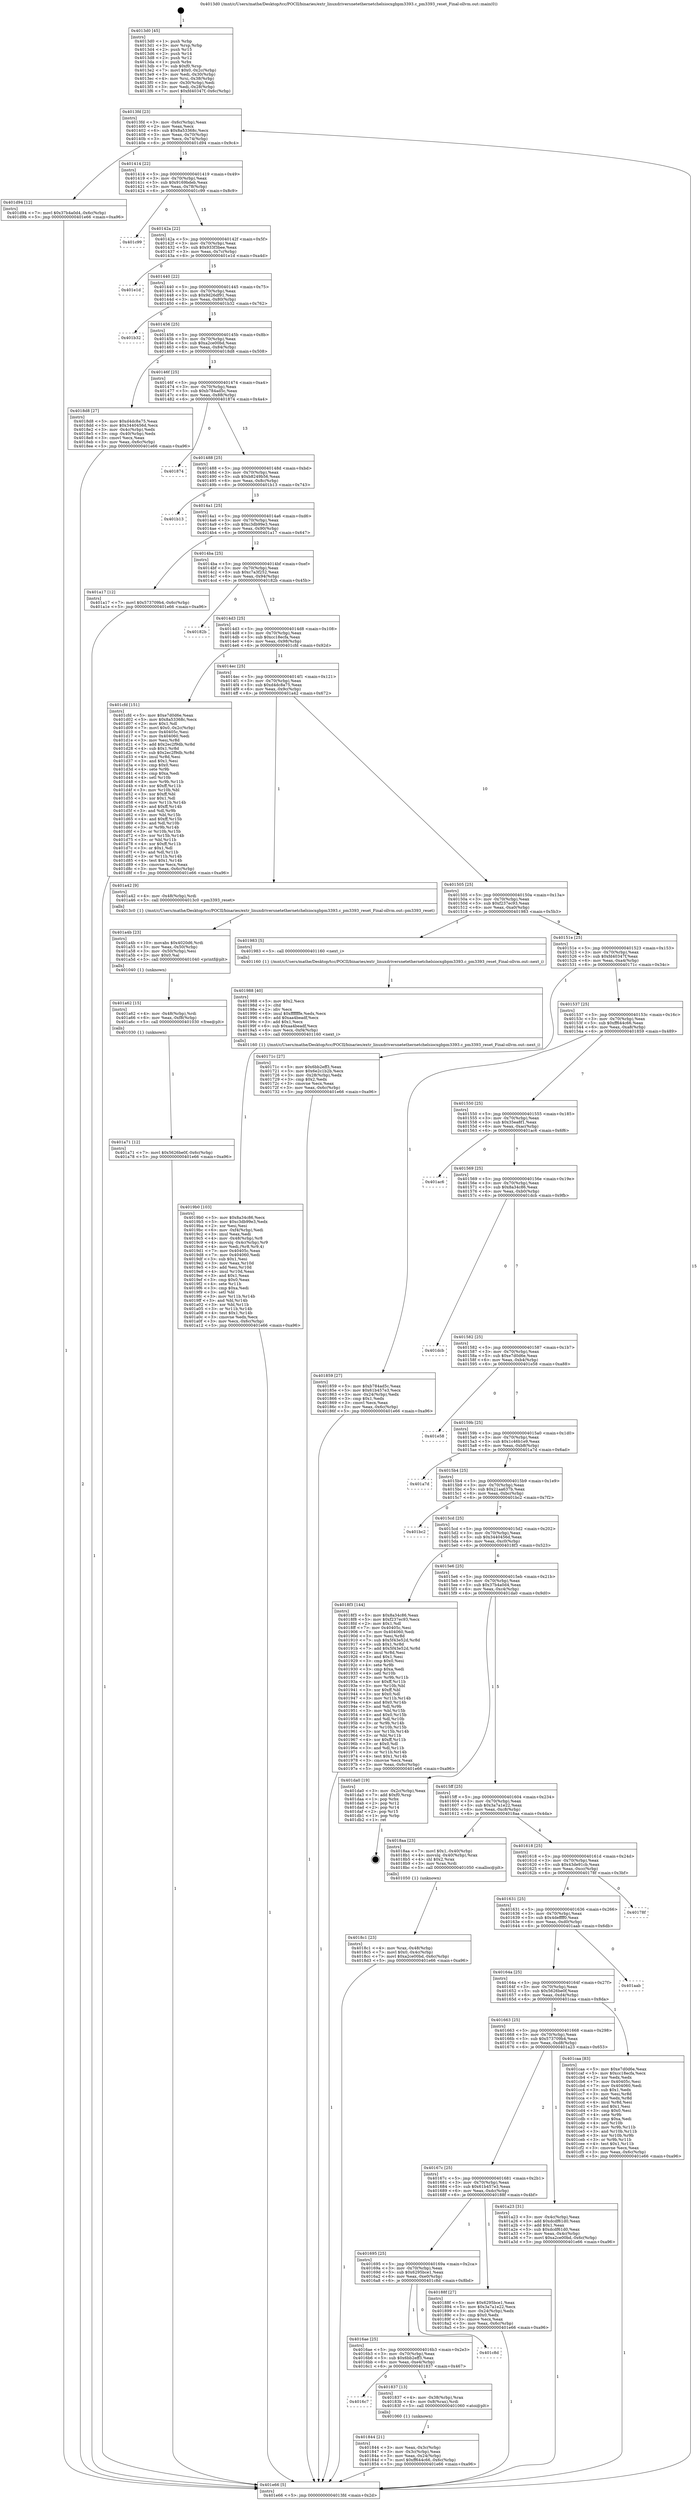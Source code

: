 digraph "0x4013d0" {
  label = "0x4013d0 (/mnt/c/Users/mathe/Desktop/tcc/POCII/binaries/extr_linuxdriversnetethernetchelsiocxgbpm3393.c_pm3393_reset_Final-ollvm.out::main(0))"
  labelloc = "t"
  node[shape=record]

  Entry [label="",width=0.3,height=0.3,shape=circle,fillcolor=black,style=filled]
  "0x4013fd" [label="{
     0x4013fd [23]\l
     | [instrs]\l
     &nbsp;&nbsp;0x4013fd \<+3\>: mov -0x6c(%rbp),%eax\l
     &nbsp;&nbsp;0x401400 \<+2\>: mov %eax,%ecx\l
     &nbsp;&nbsp;0x401402 \<+6\>: sub $0x8a53368c,%ecx\l
     &nbsp;&nbsp;0x401408 \<+3\>: mov %eax,-0x70(%rbp)\l
     &nbsp;&nbsp;0x40140b \<+3\>: mov %ecx,-0x74(%rbp)\l
     &nbsp;&nbsp;0x40140e \<+6\>: je 0000000000401d94 \<main+0x9c4\>\l
  }"]
  "0x401d94" [label="{
     0x401d94 [12]\l
     | [instrs]\l
     &nbsp;&nbsp;0x401d94 \<+7\>: movl $0x37b4a0d4,-0x6c(%rbp)\l
     &nbsp;&nbsp;0x401d9b \<+5\>: jmp 0000000000401e66 \<main+0xa96\>\l
  }"]
  "0x401414" [label="{
     0x401414 [22]\l
     | [instrs]\l
     &nbsp;&nbsp;0x401414 \<+5\>: jmp 0000000000401419 \<main+0x49\>\l
     &nbsp;&nbsp;0x401419 \<+3\>: mov -0x70(%rbp),%eax\l
     &nbsp;&nbsp;0x40141c \<+5\>: sub $0x9169bdeb,%eax\l
     &nbsp;&nbsp;0x401421 \<+3\>: mov %eax,-0x78(%rbp)\l
     &nbsp;&nbsp;0x401424 \<+6\>: je 0000000000401c99 \<main+0x8c9\>\l
  }"]
  Exit [label="",width=0.3,height=0.3,shape=circle,fillcolor=black,style=filled,peripheries=2]
  "0x401c99" [label="{
     0x401c99\l
  }", style=dashed]
  "0x40142a" [label="{
     0x40142a [22]\l
     | [instrs]\l
     &nbsp;&nbsp;0x40142a \<+5\>: jmp 000000000040142f \<main+0x5f\>\l
     &nbsp;&nbsp;0x40142f \<+3\>: mov -0x70(%rbp),%eax\l
     &nbsp;&nbsp;0x401432 \<+5\>: sub $0x933f3bee,%eax\l
     &nbsp;&nbsp;0x401437 \<+3\>: mov %eax,-0x7c(%rbp)\l
     &nbsp;&nbsp;0x40143a \<+6\>: je 0000000000401e1d \<main+0xa4d\>\l
  }"]
  "0x401a71" [label="{
     0x401a71 [12]\l
     | [instrs]\l
     &nbsp;&nbsp;0x401a71 \<+7\>: movl $0x5626be0f,-0x6c(%rbp)\l
     &nbsp;&nbsp;0x401a78 \<+5\>: jmp 0000000000401e66 \<main+0xa96\>\l
  }"]
  "0x401e1d" [label="{
     0x401e1d\l
  }", style=dashed]
  "0x401440" [label="{
     0x401440 [22]\l
     | [instrs]\l
     &nbsp;&nbsp;0x401440 \<+5\>: jmp 0000000000401445 \<main+0x75\>\l
     &nbsp;&nbsp;0x401445 \<+3\>: mov -0x70(%rbp),%eax\l
     &nbsp;&nbsp;0x401448 \<+5\>: sub $0x9d26df91,%eax\l
     &nbsp;&nbsp;0x40144d \<+3\>: mov %eax,-0x80(%rbp)\l
     &nbsp;&nbsp;0x401450 \<+6\>: je 0000000000401b32 \<main+0x762\>\l
  }"]
  "0x401a62" [label="{
     0x401a62 [15]\l
     | [instrs]\l
     &nbsp;&nbsp;0x401a62 \<+4\>: mov -0x48(%rbp),%rdi\l
     &nbsp;&nbsp;0x401a66 \<+6\>: mov %eax,-0xf8(%rbp)\l
     &nbsp;&nbsp;0x401a6c \<+5\>: call 0000000000401030 \<free@plt\>\l
     | [calls]\l
     &nbsp;&nbsp;0x401030 \{1\} (unknown)\l
  }"]
  "0x401b32" [label="{
     0x401b32\l
  }", style=dashed]
  "0x401456" [label="{
     0x401456 [25]\l
     | [instrs]\l
     &nbsp;&nbsp;0x401456 \<+5\>: jmp 000000000040145b \<main+0x8b\>\l
     &nbsp;&nbsp;0x40145b \<+3\>: mov -0x70(%rbp),%eax\l
     &nbsp;&nbsp;0x40145e \<+5\>: sub $0xa2ce00bd,%eax\l
     &nbsp;&nbsp;0x401463 \<+6\>: mov %eax,-0x84(%rbp)\l
     &nbsp;&nbsp;0x401469 \<+6\>: je 00000000004018d8 \<main+0x508\>\l
  }"]
  "0x401a4b" [label="{
     0x401a4b [23]\l
     | [instrs]\l
     &nbsp;&nbsp;0x401a4b \<+10\>: movabs $0x4020d6,%rdi\l
     &nbsp;&nbsp;0x401a55 \<+3\>: mov %eax,-0x50(%rbp)\l
     &nbsp;&nbsp;0x401a58 \<+3\>: mov -0x50(%rbp),%esi\l
     &nbsp;&nbsp;0x401a5b \<+2\>: mov $0x0,%al\l
     &nbsp;&nbsp;0x401a5d \<+5\>: call 0000000000401040 \<printf@plt\>\l
     | [calls]\l
     &nbsp;&nbsp;0x401040 \{1\} (unknown)\l
  }"]
  "0x4018d8" [label="{
     0x4018d8 [27]\l
     | [instrs]\l
     &nbsp;&nbsp;0x4018d8 \<+5\>: mov $0xd4dc8a75,%eax\l
     &nbsp;&nbsp;0x4018dd \<+5\>: mov $0x3440456d,%ecx\l
     &nbsp;&nbsp;0x4018e2 \<+3\>: mov -0x4c(%rbp),%edx\l
     &nbsp;&nbsp;0x4018e5 \<+3\>: cmp -0x40(%rbp),%edx\l
     &nbsp;&nbsp;0x4018e8 \<+3\>: cmovl %ecx,%eax\l
     &nbsp;&nbsp;0x4018eb \<+3\>: mov %eax,-0x6c(%rbp)\l
     &nbsp;&nbsp;0x4018ee \<+5\>: jmp 0000000000401e66 \<main+0xa96\>\l
  }"]
  "0x40146f" [label="{
     0x40146f [25]\l
     | [instrs]\l
     &nbsp;&nbsp;0x40146f \<+5\>: jmp 0000000000401474 \<main+0xa4\>\l
     &nbsp;&nbsp;0x401474 \<+3\>: mov -0x70(%rbp),%eax\l
     &nbsp;&nbsp;0x401477 \<+5\>: sub $0xb784ad5c,%eax\l
     &nbsp;&nbsp;0x40147c \<+6\>: mov %eax,-0x88(%rbp)\l
     &nbsp;&nbsp;0x401482 \<+6\>: je 0000000000401874 \<main+0x4a4\>\l
  }"]
  "0x4019b0" [label="{
     0x4019b0 [103]\l
     | [instrs]\l
     &nbsp;&nbsp;0x4019b0 \<+5\>: mov $0x8a34c86,%ecx\l
     &nbsp;&nbsp;0x4019b5 \<+5\>: mov $0xc3db99e3,%edx\l
     &nbsp;&nbsp;0x4019ba \<+2\>: xor %esi,%esi\l
     &nbsp;&nbsp;0x4019bc \<+6\>: mov -0xf4(%rbp),%edi\l
     &nbsp;&nbsp;0x4019c2 \<+3\>: imul %eax,%edi\l
     &nbsp;&nbsp;0x4019c5 \<+4\>: mov -0x48(%rbp),%r8\l
     &nbsp;&nbsp;0x4019c9 \<+4\>: movslq -0x4c(%rbp),%r9\l
     &nbsp;&nbsp;0x4019cd \<+4\>: mov %edi,(%r8,%r9,4)\l
     &nbsp;&nbsp;0x4019d1 \<+7\>: mov 0x40405c,%eax\l
     &nbsp;&nbsp;0x4019d8 \<+7\>: mov 0x404060,%edi\l
     &nbsp;&nbsp;0x4019df \<+3\>: sub $0x1,%esi\l
     &nbsp;&nbsp;0x4019e2 \<+3\>: mov %eax,%r10d\l
     &nbsp;&nbsp;0x4019e5 \<+3\>: add %esi,%r10d\l
     &nbsp;&nbsp;0x4019e8 \<+4\>: imul %r10d,%eax\l
     &nbsp;&nbsp;0x4019ec \<+3\>: and $0x1,%eax\l
     &nbsp;&nbsp;0x4019ef \<+3\>: cmp $0x0,%eax\l
     &nbsp;&nbsp;0x4019f2 \<+4\>: sete %r11b\l
     &nbsp;&nbsp;0x4019f6 \<+3\>: cmp $0xa,%edi\l
     &nbsp;&nbsp;0x4019f9 \<+3\>: setl %bl\l
     &nbsp;&nbsp;0x4019fc \<+3\>: mov %r11b,%r14b\l
     &nbsp;&nbsp;0x4019ff \<+3\>: and %bl,%r14b\l
     &nbsp;&nbsp;0x401a02 \<+3\>: xor %bl,%r11b\l
     &nbsp;&nbsp;0x401a05 \<+3\>: or %r11b,%r14b\l
     &nbsp;&nbsp;0x401a08 \<+4\>: test $0x1,%r14b\l
     &nbsp;&nbsp;0x401a0c \<+3\>: cmovne %edx,%ecx\l
     &nbsp;&nbsp;0x401a0f \<+3\>: mov %ecx,-0x6c(%rbp)\l
     &nbsp;&nbsp;0x401a12 \<+5\>: jmp 0000000000401e66 \<main+0xa96\>\l
  }"]
  "0x401874" [label="{
     0x401874\l
  }", style=dashed]
  "0x401488" [label="{
     0x401488 [25]\l
     | [instrs]\l
     &nbsp;&nbsp;0x401488 \<+5\>: jmp 000000000040148d \<main+0xbd\>\l
     &nbsp;&nbsp;0x40148d \<+3\>: mov -0x70(%rbp),%eax\l
     &nbsp;&nbsp;0x401490 \<+5\>: sub $0xb8249b56,%eax\l
     &nbsp;&nbsp;0x401495 \<+6\>: mov %eax,-0x8c(%rbp)\l
     &nbsp;&nbsp;0x40149b \<+6\>: je 0000000000401b13 \<main+0x743\>\l
  }"]
  "0x401988" [label="{
     0x401988 [40]\l
     | [instrs]\l
     &nbsp;&nbsp;0x401988 \<+5\>: mov $0x2,%ecx\l
     &nbsp;&nbsp;0x40198d \<+1\>: cltd\l
     &nbsp;&nbsp;0x40198e \<+2\>: idiv %ecx\l
     &nbsp;&nbsp;0x401990 \<+6\>: imul $0xfffffffe,%edx,%ecx\l
     &nbsp;&nbsp;0x401996 \<+6\>: add $0xaa4beadf,%ecx\l
     &nbsp;&nbsp;0x40199c \<+3\>: add $0x1,%ecx\l
     &nbsp;&nbsp;0x40199f \<+6\>: sub $0xaa4beadf,%ecx\l
     &nbsp;&nbsp;0x4019a5 \<+6\>: mov %ecx,-0xf4(%rbp)\l
     &nbsp;&nbsp;0x4019ab \<+5\>: call 0000000000401160 \<next_i\>\l
     | [calls]\l
     &nbsp;&nbsp;0x401160 \{1\} (/mnt/c/Users/mathe/Desktop/tcc/POCII/binaries/extr_linuxdriversnetethernetchelsiocxgbpm3393.c_pm3393_reset_Final-ollvm.out::next_i)\l
  }"]
  "0x401b13" [label="{
     0x401b13\l
  }", style=dashed]
  "0x4014a1" [label="{
     0x4014a1 [25]\l
     | [instrs]\l
     &nbsp;&nbsp;0x4014a1 \<+5\>: jmp 00000000004014a6 \<main+0xd6\>\l
     &nbsp;&nbsp;0x4014a6 \<+3\>: mov -0x70(%rbp),%eax\l
     &nbsp;&nbsp;0x4014a9 \<+5\>: sub $0xc3db99e3,%eax\l
     &nbsp;&nbsp;0x4014ae \<+6\>: mov %eax,-0x90(%rbp)\l
     &nbsp;&nbsp;0x4014b4 \<+6\>: je 0000000000401a17 \<main+0x647\>\l
  }"]
  "0x4018c1" [label="{
     0x4018c1 [23]\l
     | [instrs]\l
     &nbsp;&nbsp;0x4018c1 \<+4\>: mov %rax,-0x48(%rbp)\l
     &nbsp;&nbsp;0x4018c5 \<+7\>: movl $0x0,-0x4c(%rbp)\l
     &nbsp;&nbsp;0x4018cc \<+7\>: movl $0xa2ce00bd,-0x6c(%rbp)\l
     &nbsp;&nbsp;0x4018d3 \<+5\>: jmp 0000000000401e66 \<main+0xa96\>\l
  }"]
  "0x401a17" [label="{
     0x401a17 [12]\l
     | [instrs]\l
     &nbsp;&nbsp;0x401a17 \<+7\>: movl $0x573709b4,-0x6c(%rbp)\l
     &nbsp;&nbsp;0x401a1e \<+5\>: jmp 0000000000401e66 \<main+0xa96\>\l
  }"]
  "0x4014ba" [label="{
     0x4014ba [25]\l
     | [instrs]\l
     &nbsp;&nbsp;0x4014ba \<+5\>: jmp 00000000004014bf \<main+0xef\>\l
     &nbsp;&nbsp;0x4014bf \<+3\>: mov -0x70(%rbp),%eax\l
     &nbsp;&nbsp;0x4014c2 \<+5\>: sub $0xc7a3f252,%eax\l
     &nbsp;&nbsp;0x4014c7 \<+6\>: mov %eax,-0x94(%rbp)\l
     &nbsp;&nbsp;0x4014cd \<+6\>: je 000000000040182b \<main+0x45b\>\l
  }"]
  "0x401844" [label="{
     0x401844 [21]\l
     | [instrs]\l
     &nbsp;&nbsp;0x401844 \<+3\>: mov %eax,-0x3c(%rbp)\l
     &nbsp;&nbsp;0x401847 \<+3\>: mov -0x3c(%rbp),%eax\l
     &nbsp;&nbsp;0x40184a \<+3\>: mov %eax,-0x24(%rbp)\l
     &nbsp;&nbsp;0x40184d \<+7\>: movl $0xff644c66,-0x6c(%rbp)\l
     &nbsp;&nbsp;0x401854 \<+5\>: jmp 0000000000401e66 \<main+0xa96\>\l
  }"]
  "0x40182b" [label="{
     0x40182b\l
  }", style=dashed]
  "0x4014d3" [label="{
     0x4014d3 [25]\l
     | [instrs]\l
     &nbsp;&nbsp;0x4014d3 \<+5\>: jmp 00000000004014d8 \<main+0x108\>\l
     &nbsp;&nbsp;0x4014d8 \<+3\>: mov -0x70(%rbp),%eax\l
     &nbsp;&nbsp;0x4014db \<+5\>: sub $0xcc18ecfa,%eax\l
     &nbsp;&nbsp;0x4014e0 \<+6\>: mov %eax,-0x98(%rbp)\l
     &nbsp;&nbsp;0x4014e6 \<+6\>: je 0000000000401cfd \<main+0x92d\>\l
  }"]
  "0x4016c7" [label="{
     0x4016c7\l
  }", style=dashed]
  "0x401cfd" [label="{
     0x401cfd [151]\l
     | [instrs]\l
     &nbsp;&nbsp;0x401cfd \<+5\>: mov $0xe7d0d6e,%eax\l
     &nbsp;&nbsp;0x401d02 \<+5\>: mov $0x8a53368c,%ecx\l
     &nbsp;&nbsp;0x401d07 \<+2\>: mov $0x1,%dl\l
     &nbsp;&nbsp;0x401d09 \<+7\>: movl $0x0,-0x2c(%rbp)\l
     &nbsp;&nbsp;0x401d10 \<+7\>: mov 0x40405c,%esi\l
     &nbsp;&nbsp;0x401d17 \<+7\>: mov 0x404060,%edi\l
     &nbsp;&nbsp;0x401d1e \<+3\>: mov %esi,%r8d\l
     &nbsp;&nbsp;0x401d21 \<+7\>: add $0x2ec2f9db,%r8d\l
     &nbsp;&nbsp;0x401d28 \<+4\>: sub $0x1,%r8d\l
     &nbsp;&nbsp;0x401d2c \<+7\>: sub $0x2ec2f9db,%r8d\l
     &nbsp;&nbsp;0x401d33 \<+4\>: imul %r8d,%esi\l
     &nbsp;&nbsp;0x401d37 \<+3\>: and $0x1,%esi\l
     &nbsp;&nbsp;0x401d3a \<+3\>: cmp $0x0,%esi\l
     &nbsp;&nbsp;0x401d3d \<+4\>: sete %r9b\l
     &nbsp;&nbsp;0x401d41 \<+3\>: cmp $0xa,%edi\l
     &nbsp;&nbsp;0x401d44 \<+4\>: setl %r10b\l
     &nbsp;&nbsp;0x401d48 \<+3\>: mov %r9b,%r11b\l
     &nbsp;&nbsp;0x401d4b \<+4\>: xor $0xff,%r11b\l
     &nbsp;&nbsp;0x401d4f \<+3\>: mov %r10b,%bl\l
     &nbsp;&nbsp;0x401d52 \<+3\>: xor $0xff,%bl\l
     &nbsp;&nbsp;0x401d55 \<+3\>: xor $0x1,%dl\l
     &nbsp;&nbsp;0x401d58 \<+3\>: mov %r11b,%r14b\l
     &nbsp;&nbsp;0x401d5b \<+4\>: and $0xff,%r14b\l
     &nbsp;&nbsp;0x401d5f \<+3\>: and %dl,%r9b\l
     &nbsp;&nbsp;0x401d62 \<+3\>: mov %bl,%r15b\l
     &nbsp;&nbsp;0x401d65 \<+4\>: and $0xff,%r15b\l
     &nbsp;&nbsp;0x401d69 \<+3\>: and %dl,%r10b\l
     &nbsp;&nbsp;0x401d6c \<+3\>: or %r9b,%r14b\l
     &nbsp;&nbsp;0x401d6f \<+3\>: or %r10b,%r15b\l
     &nbsp;&nbsp;0x401d72 \<+3\>: xor %r15b,%r14b\l
     &nbsp;&nbsp;0x401d75 \<+3\>: or %bl,%r11b\l
     &nbsp;&nbsp;0x401d78 \<+4\>: xor $0xff,%r11b\l
     &nbsp;&nbsp;0x401d7c \<+3\>: or $0x1,%dl\l
     &nbsp;&nbsp;0x401d7f \<+3\>: and %dl,%r11b\l
     &nbsp;&nbsp;0x401d82 \<+3\>: or %r11b,%r14b\l
     &nbsp;&nbsp;0x401d85 \<+4\>: test $0x1,%r14b\l
     &nbsp;&nbsp;0x401d89 \<+3\>: cmovne %ecx,%eax\l
     &nbsp;&nbsp;0x401d8c \<+3\>: mov %eax,-0x6c(%rbp)\l
     &nbsp;&nbsp;0x401d8f \<+5\>: jmp 0000000000401e66 \<main+0xa96\>\l
  }"]
  "0x4014ec" [label="{
     0x4014ec [25]\l
     | [instrs]\l
     &nbsp;&nbsp;0x4014ec \<+5\>: jmp 00000000004014f1 \<main+0x121\>\l
     &nbsp;&nbsp;0x4014f1 \<+3\>: mov -0x70(%rbp),%eax\l
     &nbsp;&nbsp;0x4014f4 \<+5\>: sub $0xd4dc8a75,%eax\l
     &nbsp;&nbsp;0x4014f9 \<+6\>: mov %eax,-0x9c(%rbp)\l
     &nbsp;&nbsp;0x4014ff \<+6\>: je 0000000000401a42 \<main+0x672\>\l
  }"]
  "0x401837" [label="{
     0x401837 [13]\l
     | [instrs]\l
     &nbsp;&nbsp;0x401837 \<+4\>: mov -0x38(%rbp),%rax\l
     &nbsp;&nbsp;0x40183b \<+4\>: mov 0x8(%rax),%rdi\l
     &nbsp;&nbsp;0x40183f \<+5\>: call 0000000000401060 \<atoi@plt\>\l
     | [calls]\l
     &nbsp;&nbsp;0x401060 \{1\} (unknown)\l
  }"]
  "0x401a42" [label="{
     0x401a42 [9]\l
     | [instrs]\l
     &nbsp;&nbsp;0x401a42 \<+4\>: mov -0x48(%rbp),%rdi\l
     &nbsp;&nbsp;0x401a46 \<+5\>: call 00000000004013c0 \<pm3393_reset\>\l
     | [calls]\l
     &nbsp;&nbsp;0x4013c0 \{1\} (/mnt/c/Users/mathe/Desktop/tcc/POCII/binaries/extr_linuxdriversnetethernetchelsiocxgbpm3393.c_pm3393_reset_Final-ollvm.out::pm3393_reset)\l
  }"]
  "0x401505" [label="{
     0x401505 [25]\l
     | [instrs]\l
     &nbsp;&nbsp;0x401505 \<+5\>: jmp 000000000040150a \<main+0x13a\>\l
     &nbsp;&nbsp;0x40150a \<+3\>: mov -0x70(%rbp),%eax\l
     &nbsp;&nbsp;0x40150d \<+5\>: sub $0xf237ec93,%eax\l
     &nbsp;&nbsp;0x401512 \<+6\>: mov %eax,-0xa0(%rbp)\l
     &nbsp;&nbsp;0x401518 \<+6\>: je 0000000000401983 \<main+0x5b3\>\l
  }"]
  "0x4016ae" [label="{
     0x4016ae [25]\l
     | [instrs]\l
     &nbsp;&nbsp;0x4016ae \<+5\>: jmp 00000000004016b3 \<main+0x2e3\>\l
     &nbsp;&nbsp;0x4016b3 \<+3\>: mov -0x70(%rbp),%eax\l
     &nbsp;&nbsp;0x4016b6 \<+5\>: sub $0x6bb2eff3,%eax\l
     &nbsp;&nbsp;0x4016bb \<+6\>: mov %eax,-0xe4(%rbp)\l
     &nbsp;&nbsp;0x4016c1 \<+6\>: je 0000000000401837 \<main+0x467\>\l
  }"]
  "0x401983" [label="{
     0x401983 [5]\l
     | [instrs]\l
     &nbsp;&nbsp;0x401983 \<+5\>: call 0000000000401160 \<next_i\>\l
     | [calls]\l
     &nbsp;&nbsp;0x401160 \{1\} (/mnt/c/Users/mathe/Desktop/tcc/POCII/binaries/extr_linuxdriversnetethernetchelsiocxgbpm3393.c_pm3393_reset_Final-ollvm.out::next_i)\l
  }"]
  "0x40151e" [label="{
     0x40151e [25]\l
     | [instrs]\l
     &nbsp;&nbsp;0x40151e \<+5\>: jmp 0000000000401523 \<main+0x153\>\l
     &nbsp;&nbsp;0x401523 \<+3\>: mov -0x70(%rbp),%eax\l
     &nbsp;&nbsp;0x401526 \<+5\>: sub $0xfd40347f,%eax\l
     &nbsp;&nbsp;0x40152b \<+6\>: mov %eax,-0xa4(%rbp)\l
     &nbsp;&nbsp;0x401531 \<+6\>: je 000000000040171c \<main+0x34c\>\l
  }"]
  "0x401c8d" [label="{
     0x401c8d\l
  }", style=dashed]
  "0x40171c" [label="{
     0x40171c [27]\l
     | [instrs]\l
     &nbsp;&nbsp;0x40171c \<+5\>: mov $0x6bb2eff3,%eax\l
     &nbsp;&nbsp;0x401721 \<+5\>: mov $0x6e2c1b2b,%ecx\l
     &nbsp;&nbsp;0x401726 \<+3\>: mov -0x28(%rbp),%edx\l
     &nbsp;&nbsp;0x401729 \<+3\>: cmp $0x2,%edx\l
     &nbsp;&nbsp;0x40172c \<+3\>: cmovne %ecx,%eax\l
     &nbsp;&nbsp;0x40172f \<+3\>: mov %eax,-0x6c(%rbp)\l
     &nbsp;&nbsp;0x401732 \<+5\>: jmp 0000000000401e66 \<main+0xa96\>\l
  }"]
  "0x401537" [label="{
     0x401537 [25]\l
     | [instrs]\l
     &nbsp;&nbsp;0x401537 \<+5\>: jmp 000000000040153c \<main+0x16c\>\l
     &nbsp;&nbsp;0x40153c \<+3\>: mov -0x70(%rbp),%eax\l
     &nbsp;&nbsp;0x40153f \<+5\>: sub $0xff644c66,%eax\l
     &nbsp;&nbsp;0x401544 \<+6\>: mov %eax,-0xa8(%rbp)\l
     &nbsp;&nbsp;0x40154a \<+6\>: je 0000000000401859 \<main+0x489\>\l
  }"]
  "0x401e66" [label="{
     0x401e66 [5]\l
     | [instrs]\l
     &nbsp;&nbsp;0x401e66 \<+5\>: jmp 00000000004013fd \<main+0x2d\>\l
  }"]
  "0x4013d0" [label="{
     0x4013d0 [45]\l
     | [instrs]\l
     &nbsp;&nbsp;0x4013d0 \<+1\>: push %rbp\l
     &nbsp;&nbsp;0x4013d1 \<+3\>: mov %rsp,%rbp\l
     &nbsp;&nbsp;0x4013d4 \<+2\>: push %r15\l
     &nbsp;&nbsp;0x4013d6 \<+2\>: push %r14\l
     &nbsp;&nbsp;0x4013d8 \<+2\>: push %r12\l
     &nbsp;&nbsp;0x4013da \<+1\>: push %rbx\l
     &nbsp;&nbsp;0x4013db \<+7\>: sub $0xf0,%rsp\l
     &nbsp;&nbsp;0x4013e2 \<+7\>: movl $0x0,-0x2c(%rbp)\l
     &nbsp;&nbsp;0x4013e9 \<+3\>: mov %edi,-0x30(%rbp)\l
     &nbsp;&nbsp;0x4013ec \<+4\>: mov %rsi,-0x38(%rbp)\l
     &nbsp;&nbsp;0x4013f0 \<+3\>: mov -0x30(%rbp),%edi\l
     &nbsp;&nbsp;0x4013f3 \<+3\>: mov %edi,-0x28(%rbp)\l
     &nbsp;&nbsp;0x4013f6 \<+7\>: movl $0xfd40347f,-0x6c(%rbp)\l
  }"]
  "0x401695" [label="{
     0x401695 [25]\l
     | [instrs]\l
     &nbsp;&nbsp;0x401695 \<+5\>: jmp 000000000040169a \<main+0x2ca\>\l
     &nbsp;&nbsp;0x40169a \<+3\>: mov -0x70(%rbp),%eax\l
     &nbsp;&nbsp;0x40169d \<+5\>: sub $0x6295bce1,%eax\l
     &nbsp;&nbsp;0x4016a2 \<+6\>: mov %eax,-0xe0(%rbp)\l
     &nbsp;&nbsp;0x4016a8 \<+6\>: je 0000000000401c8d \<main+0x8bd\>\l
  }"]
  "0x401859" [label="{
     0x401859 [27]\l
     | [instrs]\l
     &nbsp;&nbsp;0x401859 \<+5\>: mov $0xb784ad5c,%eax\l
     &nbsp;&nbsp;0x40185e \<+5\>: mov $0x61b457e3,%ecx\l
     &nbsp;&nbsp;0x401863 \<+3\>: mov -0x24(%rbp),%edx\l
     &nbsp;&nbsp;0x401866 \<+3\>: cmp $0x1,%edx\l
     &nbsp;&nbsp;0x401869 \<+3\>: cmovl %ecx,%eax\l
     &nbsp;&nbsp;0x40186c \<+3\>: mov %eax,-0x6c(%rbp)\l
     &nbsp;&nbsp;0x40186f \<+5\>: jmp 0000000000401e66 \<main+0xa96\>\l
  }"]
  "0x401550" [label="{
     0x401550 [25]\l
     | [instrs]\l
     &nbsp;&nbsp;0x401550 \<+5\>: jmp 0000000000401555 \<main+0x185\>\l
     &nbsp;&nbsp;0x401555 \<+3\>: mov -0x70(%rbp),%eax\l
     &nbsp;&nbsp;0x401558 \<+5\>: sub $0x35ea8f1,%eax\l
     &nbsp;&nbsp;0x40155d \<+6\>: mov %eax,-0xac(%rbp)\l
     &nbsp;&nbsp;0x401563 \<+6\>: je 0000000000401ac6 \<main+0x6f6\>\l
  }"]
  "0x40188f" [label="{
     0x40188f [27]\l
     | [instrs]\l
     &nbsp;&nbsp;0x40188f \<+5\>: mov $0x6295bce1,%eax\l
     &nbsp;&nbsp;0x401894 \<+5\>: mov $0x3a7a1e22,%ecx\l
     &nbsp;&nbsp;0x401899 \<+3\>: mov -0x24(%rbp),%edx\l
     &nbsp;&nbsp;0x40189c \<+3\>: cmp $0x0,%edx\l
     &nbsp;&nbsp;0x40189f \<+3\>: cmove %ecx,%eax\l
     &nbsp;&nbsp;0x4018a2 \<+3\>: mov %eax,-0x6c(%rbp)\l
     &nbsp;&nbsp;0x4018a5 \<+5\>: jmp 0000000000401e66 \<main+0xa96\>\l
  }"]
  "0x401ac6" [label="{
     0x401ac6\l
  }", style=dashed]
  "0x401569" [label="{
     0x401569 [25]\l
     | [instrs]\l
     &nbsp;&nbsp;0x401569 \<+5\>: jmp 000000000040156e \<main+0x19e\>\l
     &nbsp;&nbsp;0x40156e \<+3\>: mov -0x70(%rbp),%eax\l
     &nbsp;&nbsp;0x401571 \<+5\>: sub $0x8a34c86,%eax\l
     &nbsp;&nbsp;0x401576 \<+6\>: mov %eax,-0xb0(%rbp)\l
     &nbsp;&nbsp;0x40157c \<+6\>: je 0000000000401dcb \<main+0x9fb\>\l
  }"]
  "0x40167c" [label="{
     0x40167c [25]\l
     | [instrs]\l
     &nbsp;&nbsp;0x40167c \<+5\>: jmp 0000000000401681 \<main+0x2b1\>\l
     &nbsp;&nbsp;0x401681 \<+3\>: mov -0x70(%rbp),%eax\l
     &nbsp;&nbsp;0x401684 \<+5\>: sub $0x61b457e3,%eax\l
     &nbsp;&nbsp;0x401689 \<+6\>: mov %eax,-0xdc(%rbp)\l
     &nbsp;&nbsp;0x40168f \<+6\>: je 000000000040188f \<main+0x4bf\>\l
  }"]
  "0x401dcb" [label="{
     0x401dcb\l
  }", style=dashed]
  "0x401582" [label="{
     0x401582 [25]\l
     | [instrs]\l
     &nbsp;&nbsp;0x401582 \<+5\>: jmp 0000000000401587 \<main+0x1b7\>\l
     &nbsp;&nbsp;0x401587 \<+3\>: mov -0x70(%rbp),%eax\l
     &nbsp;&nbsp;0x40158a \<+5\>: sub $0xe7d0d6e,%eax\l
     &nbsp;&nbsp;0x40158f \<+6\>: mov %eax,-0xb4(%rbp)\l
     &nbsp;&nbsp;0x401595 \<+6\>: je 0000000000401e58 \<main+0xa88\>\l
  }"]
  "0x401a23" [label="{
     0x401a23 [31]\l
     | [instrs]\l
     &nbsp;&nbsp;0x401a23 \<+3\>: mov -0x4c(%rbp),%eax\l
     &nbsp;&nbsp;0x401a26 \<+5\>: add $0xdcdf61d0,%eax\l
     &nbsp;&nbsp;0x401a2b \<+3\>: add $0x1,%eax\l
     &nbsp;&nbsp;0x401a2e \<+5\>: sub $0xdcdf61d0,%eax\l
     &nbsp;&nbsp;0x401a33 \<+3\>: mov %eax,-0x4c(%rbp)\l
     &nbsp;&nbsp;0x401a36 \<+7\>: movl $0xa2ce00bd,-0x6c(%rbp)\l
     &nbsp;&nbsp;0x401a3d \<+5\>: jmp 0000000000401e66 \<main+0xa96\>\l
  }"]
  "0x401e58" [label="{
     0x401e58\l
  }", style=dashed]
  "0x40159b" [label="{
     0x40159b [25]\l
     | [instrs]\l
     &nbsp;&nbsp;0x40159b \<+5\>: jmp 00000000004015a0 \<main+0x1d0\>\l
     &nbsp;&nbsp;0x4015a0 \<+3\>: mov -0x70(%rbp),%eax\l
     &nbsp;&nbsp;0x4015a3 \<+5\>: sub $0x1c46b1e9,%eax\l
     &nbsp;&nbsp;0x4015a8 \<+6\>: mov %eax,-0xb8(%rbp)\l
     &nbsp;&nbsp;0x4015ae \<+6\>: je 0000000000401a7d \<main+0x6ad\>\l
  }"]
  "0x401663" [label="{
     0x401663 [25]\l
     | [instrs]\l
     &nbsp;&nbsp;0x401663 \<+5\>: jmp 0000000000401668 \<main+0x298\>\l
     &nbsp;&nbsp;0x401668 \<+3\>: mov -0x70(%rbp),%eax\l
     &nbsp;&nbsp;0x40166b \<+5\>: sub $0x573709b4,%eax\l
     &nbsp;&nbsp;0x401670 \<+6\>: mov %eax,-0xd8(%rbp)\l
     &nbsp;&nbsp;0x401676 \<+6\>: je 0000000000401a23 \<main+0x653\>\l
  }"]
  "0x401a7d" [label="{
     0x401a7d\l
  }", style=dashed]
  "0x4015b4" [label="{
     0x4015b4 [25]\l
     | [instrs]\l
     &nbsp;&nbsp;0x4015b4 \<+5\>: jmp 00000000004015b9 \<main+0x1e9\>\l
     &nbsp;&nbsp;0x4015b9 \<+3\>: mov -0x70(%rbp),%eax\l
     &nbsp;&nbsp;0x4015bc \<+5\>: sub $0x21aa637b,%eax\l
     &nbsp;&nbsp;0x4015c1 \<+6\>: mov %eax,-0xbc(%rbp)\l
     &nbsp;&nbsp;0x4015c7 \<+6\>: je 0000000000401bc2 \<main+0x7f2\>\l
  }"]
  "0x401caa" [label="{
     0x401caa [83]\l
     | [instrs]\l
     &nbsp;&nbsp;0x401caa \<+5\>: mov $0xe7d0d6e,%eax\l
     &nbsp;&nbsp;0x401caf \<+5\>: mov $0xcc18ecfa,%ecx\l
     &nbsp;&nbsp;0x401cb4 \<+2\>: xor %edx,%edx\l
     &nbsp;&nbsp;0x401cb6 \<+7\>: mov 0x40405c,%esi\l
     &nbsp;&nbsp;0x401cbd \<+7\>: mov 0x404060,%edi\l
     &nbsp;&nbsp;0x401cc4 \<+3\>: sub $0x1,%edx\l
     &nbsp;&nbsp;0x401cc7 \<+3\>: mov %esi,%r8d\l
     &nbsp;&nbsp;0x401cca \<+3\>: add %edx,%r8d\l
     &nbsp;&nbsp;0x401ccd \<+4\>: imul %r8d,%esi\l
     &nbsp;&nbsp;0x401cd1 \<+3\>: and $0x1,%esi\l
     &nbsp;&nbsp;0x401cd4 \<+3\>: cmp $0x0,%esi\l
     &nbsp;&nbsp;0x401cd7 \<+4\>: sete %r9b\l
     &nbsp;&nbsp;0x401cdb \<+3\>: cmp $0xa,%edi\l
     &nbsp;&nbsp;0x401cde \<+4\>: setl %r10b\l
     &nbsp;&nbsp;0x401ce2 \<+3\>: mov %r9b,%r11b\l
     &nbsp;&nbsp;0x401ce5 \<+3\>: and %r10b,%r11b\l
     &nbsp;&nbsp;0x401ce8 \<+3\>: xor %r10b,%r9b\l
     &nbsp;&nbsp;0x401ceb \<+3\>: or %r9b,%r11b\l
     &nbsp;&nbsp;0x401cee \<+4\>: test $0x1,%r11b\l
     &nbsp;&nbsp;0x401cf2 \<+3\>: cmovne %ecx,%eax\l
     &nbsp;&nbsp;0x401cf5 \<+3\>: mov %eax,-0x6c(%rbp)\l
     &nbsp;&nbsp;0x401cf8 \<+5\>: jmp 0000000000401e66 \<main+0xa96\>\l
  }"]
  "0x401bc2" [label="{
     0x401bc2\l
  }", style=dashed]
  "0x4015cd" [label="{
     0x4015cd [25]\l
     | [instrs]\l
     &nbsp;&nbsp;0x4015cd \<+5\>: jmp 00000000004015d2 \<main+0x202\>\l
     &nbsp;&nbsp;0x4015d2 \<+3\>: mov -0x70(%rbp),%eax\l
     &nbsp;&nbsp;0x4015d5 \<+5\>: sub $0x3440456d,%eax\l
     &nbsp;&nbsp;0x4015da \<+6\>: mov %eax,-0xc0(%rbp)\l
     &nbsp;&nbsp;0x4015e0 \<+6\>: je 00000000004018f3 \<main+0x523\>\l
  }"]
  "0x40164a" [label="{
     0x40164a [25]\l
     | [instrs]\l
     &nbsp;&nbsp;0x40164a \<+5\>: jmp 000000000040164f \<main+0x27f\>\l
     &nbsp;&nbsp;0x40164f \<+3\>: mov -0x70(%rbp),%eax\l
     &nbsp;&nbsp;0x401652 \<+5\>: sub $0x5626be0f,%eax\l
     &nbsp;&nbsp;0x401657 \<+6\>: mov %eax,-0xd4(%rbp)\l
     &nbsp;&nbsp;0x40165d \<+6\>: je 0000000000401caa \<main+0x8da\>\l
  }"]
  "0x4018f3" [label="{
     0x4018f3 [144]\l
     | [instrs]\l
     &nbsp;&nbsp;0x4018f3 \<+5\>: mov $0x8a34c86,%eax\l
     &nbsp;&nbsp;0x4018f8 \<+5\>: mov $0xf237ec93,%ecx\l
     &nbsp;&nbsp;0x4018fd \<+2\>: mov $0x1,%dl\l
     &nbsp;&nbsp;0x4018ff \<+7\>: mov 0x40405c,%esi\l
     &nbsp;&nbsp;0x401906 \<+7\>: mov 0x404060,%edi\l
     &nbsp;&nbsp;0x40190d \<+3\>: mov %esi,%r8d\l
     &nbsp;&nbsp;0x401910 \<+7\>: sub $0x5f43e52d,%r8d\l
     &nbsp;&nbsp;0x401917 \<+4\>: sub $0x1,%r8d\l
     &nbsp;&nbsp;0x40191b \<+7\>: add $0x5f43e52d,%r8d\l
     &nbsp;&nbsp;0x401922 \<+4\>: imul %r8d,%esi\l
     &nbsp;&nbsp;0x401926 \<+3\>: and $0x1,%esi\l
     &nbsp;&nbsp;0x401929 \<+3\>: cmp $0x0,%esi\l
     &nbsp;&nbsp;0x40192c \<+4\>: sete %r9b\l
     &nbsp;&nbsp;0x401930 \<+3\>: cmp $0xa,%edi\l
     &nbsp;&nbsp;0x401933 \<+4\>: setl %r10b\l
     &nbsp;&nbsp;0x401937 \<+3\>: mov %r9b,%r11b\l
     &nbsp;&nbsp;0x40193a \<+4\>: xor $0xff,%r11b\l
     &nbsp;&nbsp;0x40193e \<+3\>: mov %r10b,%bl\l
     &nbsp;&nbsp;0x401941 \<+3\>: xor $0xff,%bl\l
     &nbsp;&nbsp;0x401944 \<+3\>: xor $0x0,%dl\l
     &nbsp;&nbsp;0x401947 \<+3\>: mov %r11b,%r14b\l
     &nbsp;&nbsp;0x40194a \<+4\>: and $0x0,%r14b\l
     &nbsp;&nbsp;0x40194e \<+3\>: and %dl,%r9b\l
     &nbsp;&nbsp;0x401951 \<+3\>: mov %bl,%r15b\l
     &nbsp;&nbsp;0x401954 \<+4\>: and $0x0,%r15b\l
     &nbsp;&nbsp;0x401958 \<+3\>: and %dl,%r10b\l
     &nbsp;&nbsp;0x40195b \<+3\>: or %r9b,%r14b\l
     &nbsp;&nbsp;0x40195e \<+3\>: or %r10b,%r15b\l
     &nbsp;&nbsp;0x401961 \<+3\>: xor %r15b,%r14b\l
     &nbsp;&nbsp;0x401964 \<+3\>: or %bl,%r11b\l
     &nbsp;&nbsp;0x401967 \<+4\>: xor $0xff,%r11b\l
     &nbsp;&nbsp;0x40196b \<+3\>: or $0x0,%dl\l
     &nbsp;&nbsp;0x40196e \<+3\>: and %dl,%r11b\l
     &nbsp;&nbsp;0x401971 \<+3\>: or %r11b,%r14b\l
     &nbsp;&nbsp;0x401974 \<+4\>: test $0x1,%r14b\l
     &nbsp;&nbsp;0x401978 \<+3\>: cmovne %ecx,%eax\l
     &nbsp;&nbsp;0x40197b \<+3\>: mov %eax,-0x6c(%rbp)\l
     &nbsp;&nbsp;0x40197e \<+5\>: jmp 0000000000401e66 \<main+0xa96\>\l
  }"]
  "0x4015e6" [label="{
     0x4015e6 [25]\l
     | [instrs]\l
     &nbsp;&nbsp;0x4015e6 \<+5\>: jmp 00000000004015eb \<main+0x21b\>\l
     &nbsp;&nbsp;0x4015eb \<+3\>: mov -0x70(%rbp),%eax\l
     &nbsp;&nbsp;0x4015ee \<+5\>: sub $0x37b4a0d4,%eax\l
     &nbsp;&nbsp;0x4015f3 \<+6\>: mov %eax,-0xc4(%rbp)\l
     &nbsp;&nbsp;0x4015f9 \<+6\>: je 0000000000401da0 \<main+0x9d0\>\l
  }"]
  "0x401aab" [label="{
     0x401aab\l
  }", style=dashed]
  "0x401da0" [label="{
     0x401da0 [19]\l
     | [instrs]\l
     &nbsp;&nbsp;0x401da0 \<+3\>: mov -0x2c(%rbp),%eax\l
     &nbsp;&nbsp;0x401da3 \<+7\>: add $0xf0,%rsp\l
     &nbsp;&nbsp;0x401daa \<+1\>: pop %rbx\l
     &nbsp;&nbsp;0x401dab \<+2\>: pop %r12\l
     &nbsp;&nbsp;0x401dad \<+2\>: pop %r14\l
     &nbsp;&nbsp;0x401daf \<+2\>: pop %r15\l
     &nbsp;&nbsp;0x401db1 \<+1\>: pop %rbp\l
     &nbsp;&nbsp;0x401db2 \<+1\>: ret\l
  }"]
  "0x4015ff" [label="{
     0x4015ff [25]\l
     | [instrs]\l
     &nbsp;&nbsp;0x4015ff \<+5\>: jmp 0000000000401604 \<main+0x234\>\l
     &nbsp;&nbsp;0x401604 \<+3\>: mov -0x70(%rbp),%eax\l
     &nbsp;&nbsp;0x401607 \<+5\>: sub $0x3a7a1e22,%eax\l
     &nbsp;&nbsp;0x40160c \<+6\>: mov %eax,-0xc8(%rbp)\l
     &nbsp;&nbsp;0x401612 \<+6\>: je 00000000004018aa \<main+0x4da\>\l
  }"]
  "0x401631" [label="{
     0x401631 [25]\l
     | [instrs]\l
     &nbsp;&nbsp;0x401631 \<+5\>: jmp 0000000000401636 \<main+0x266\>\l
     &nbsp;&nbsp;0x401636 \<+3\>: mov -0x70(%rbp),%eax\l
     &nbsp;&nbsp;0x401639 \<+5\>: sub $0x4deffff0,%eax\l
     &nbsp;&nbsp;0x40163e \<+6\>: mov %eax,-0xd0(%rbp)\l
     &nbsp;&nbsp;0x401644 \<+6\>: je 0000000000401aab \<main+0x6db\>\l
  }"]
  "0x4018aa" [label="{
     0x4018aa [23]\l
     | [instrs]\l
     &nbsp;&nbsp;0x4018aa \<+7\>: movl $0x1,-0x40(%rbp)\l
     &nbsp;&nbsp;0x4018b1 \<+4\>: movslq -0x40(%rbp),%rax\l
     &nbsp;&nbsp;0x4018b5 \<+4\>: shl $0x2,%rax\l
     &nbsp;&nbsp;0x4018b9 \<+3\>: mov %rax,%rdi\l
     &nbsp;&nbsp;0x4018bc \<+5\>: call 0000000000401050 \<malloc@plt\>\l
     | [calls]\l
     &nbsp;&nbsp;0x401050 \{1\} (unknown)\l
  }"]
  "0x401618" [label="{
     0x401618 [25]\l
     | [instrs]\l
     &nbsp;&nbsp;0x401618 \<+5\>: jmp 000000000040161d \<main+0x24d\>\l
     &nbsp;&nbsp;0x40161d \<+3\>: mov -0x70(%rbp),%eax\l
     &nbsp;&nbsp;0x401620 \<+5\>: sub $0x43de91cb,%eax\l
     &nbsp;&nbsp;0x401625 \<+6\>: mov %eax,-0xcc(%rbp)\l
     &nbsp;&nbsp;0x40162b \<+6\>: je 000000000040178f \<main+0x3bf\>\l
  }"]
  "0x40178f" [label="{
     0x40178f\l
  }", style=dashed]
  Entry -> "0x4013d0" [label=" 1"]
  "0x4013fd" -> "0x401d94" [label=" 1"]
  "0x4013fd" -> "0x401414" [label=" 15"]
  "0x401da0" -> Exit [label=" 1"]
  "0x401414" -> "0x401c99" [label=" 0"]
  "0x401414" -> "0x40142a" [label=" 15"]
  "0x401d94" -> "0x401e66" [label=" 1"]
  "0x40142a" -> "0x401e1d" [label=" 0"]
  "0x40142a" -> "0x401440" [label=" 15"]
  "0x401cfd" -> "0x401e66" [label=" 1"]
  "0x401440" -> "0x401b32" [label=" 0"]
  "0x401440" -> "0x401456" [label=" 15"]
  "0x401caa" -> "0x401e66" [label=" 1"]
  "0x401456" -> "0x4018d8" [label=" 2"]
  "0x401456" -> "0x40146f" [label=" 13"]
  "0x401a71" -> "0x401e66" [label=" 1"]
  "0x40146f" -> "0x401874" [label=" 0"]
  "0x40146f" -> "0x401488" [label=" 13"]
  "0x401a62" -> "0x401a71" [label=" 1"]
  "0x401488" -> "0x401b13" [label=" 0"]
  "0x401488" -> "0x4014a1" [label=" 13"]
  "0x401a4b" -> "0x401a62" [label=" 1"]
  "0x4014a1" -> "0x401a17" [label=" 1"]
  "0x4014a1" -> "0x4014ba" [label=" 12"]
  "0x401a42" -> "0x401a4b" [label=" 1"]
  "0x4014ba" -> "0x40182b" [label=" 0"]
  "0x4014ba" -> "0x4014d3" [label=" 12"]
  "0x401a23" -> "0x401e66" [label=" 1"]
  "0x4014d3" -> "0x401cfd" [label=" 1"]
  "0x4014d3" -> "0x4014ec" [label=" 11"]
  "0x401a17" -> "0x401e66" [label=" 1"]
  "0x4014ec" -> "0x401a42" [label=" 1"]
  "0x4014ec" -> "0x401505" [label=" 10"]
  "0x4019b0" -> "0x401e66" [label=" 1"]
  "0x401505" -> "0x401983" [label=" 1"]
  "0x401505" -> "0x40151e" [label=" 9"]
  "0x401983" -> "0x401988" [label=" 1"]
  "0x40151e" -> "0x40171c" [label=" 1"]
  "0x40151e" -> "0x401537" [label=" 8"]
  "0x40171c" -> "0x401e66" [label=" 1"]
  "0x4013d0" -> "0x4013fd" [label=" 1"]
  "0x401e66" -> "0x4013fd" [label=" 15"]
  "0x4018f3" -> "0x401e66" [label=" 1"]
  "0x401537" -> "0x401859" [label=" 1"]
  "0x401537" -> "0x401550" [label=" 7"]
  "0x4018c1" -> "0x401e66" [label=" 1"]
  "0x401550" -> "0x401ac6" [label=" 0"]
  "0x401550" -> "0x401569" [label=" 7"]
  "0x4018aa" -> "0x4018c1" [label=" 1"]
  "0x401569" -> "0x401dcb" [label=" 0"]
  "0x401569" -> "0x401582" [label=" 7"]
  "0x401859" -> "0x401e66" [label=" 1"]
  "0x401582" -> "0x401e58" [label=" 0"]
  "0x401582" -> "0x40159b" [label=" 7"]
  "0x401844" -> "0x401e66" [label=" 1"]
  "0x40159b" -> "0x401a7d" [label=" 0"]
  "0x40159b" -> "0x4015b4" [label=" 7"]
  "0x4016ae" -> "0x4016c7" [label=" 0"]
  "0x4015b4" -> "0x401bc2" [label=" 0"]
  "0x4015b4" -> "0x4015cd" [label=" 7"]
  "0x4016ae" -> "0x401837" [label=" 1"]
  "0x4015cd" -> "0x4018f3" [label=" 1"]
  "0x4015cd" -> "0x4015e6" [label=" 6"]
  "0x401695" -> "0x4016ae" [label=" 1"]
  "0x4015e6" -> "0x401da0" [label=" 1"]
  "0x4015e6" -> "0x4015ff" [label=" 5"]
  "0x401695" -> "0x401c8d" [label=" 0"]
  "0x4015ff" -> "0x4018aa" [label=" 1"]
  "0x4015ff" -> "0x401618" [label=" 4"]
  "0x40167c" -> "0x401695" [label=" 1"]
  "0x401618" -> "0x40178f" [label=" 0"]
  "0x401618" -> "0x401631" [label=" 4"]
  "0x4018d8" -> "0x401e66" [label=" 2"]
  "0x401631" -> "0x401aab" [label=" 0"]
  "0x401631" -> "0x40164a" [label=" 4"]
  "0x401988" -> "0x4019b0" [label=" 1"]
  "0x40164a" -> "0x401caa" [label=" 1"]
  "0x40164a" -> "0x401663" [label=" 3"]
  "0x401837" -> "0x401844" [label=" 1"]
  "0x401663" -> "0x401a23" [label=" 1"]
  "0x401663" -> "0x40167c" [label=" 2"]
  "0x40188f" -> "0x401e66" [label=" 1"]
  "0x40167c" -> "0x40188f" [label=" 1"]
}
